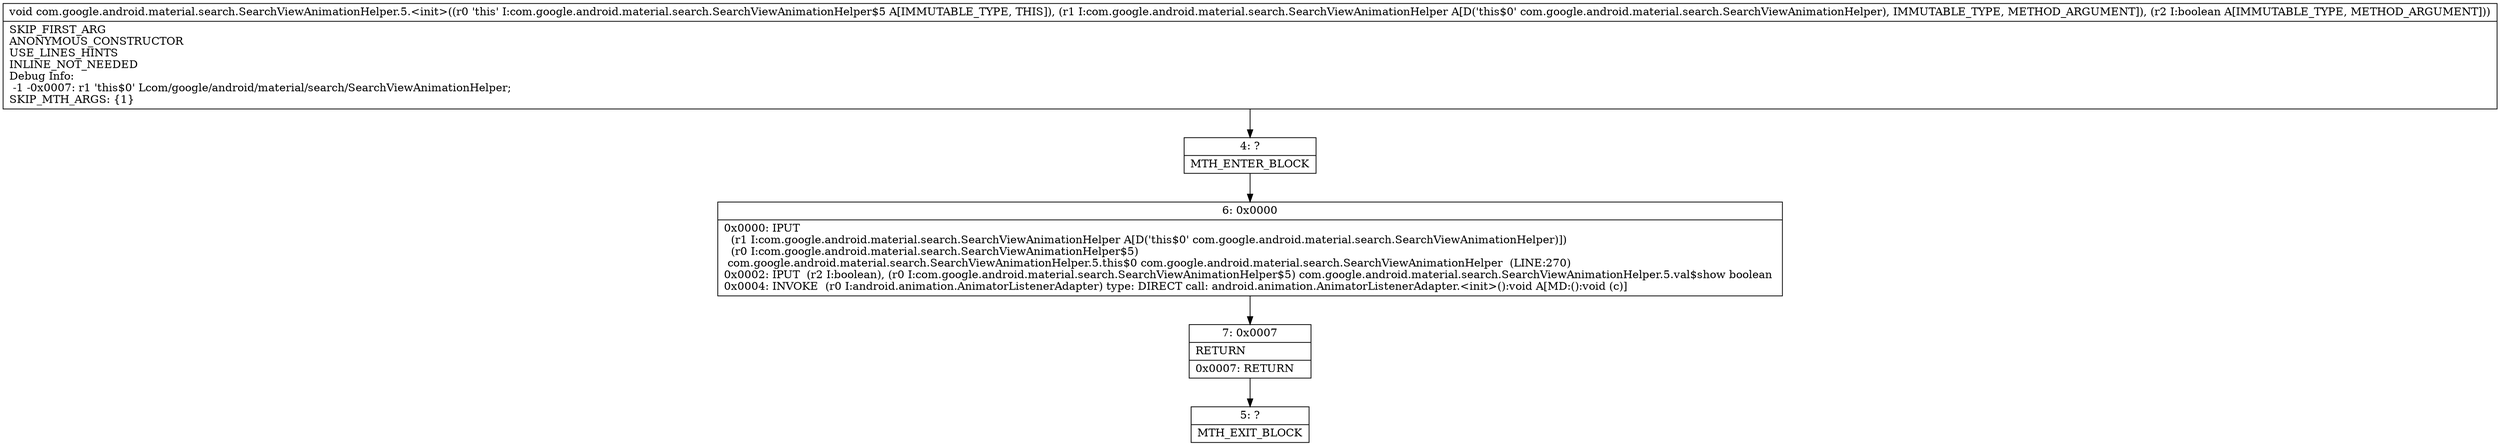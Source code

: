 digraph "CFG forcom.google.android.material.search.SearchViewAnimationHelper.5.\<init\>(Lcom\/google\/android\/material\/search\/SearchViewAnimationHelper;Z)V" {
Node_4 [shape=record,label="{4\:\ ?|MTH_ENTER_BLOCK\l}"];
Node_6 [shape=record,label="{6\:\ 0x0000|0x0000: IPUT  \l  (r1 I:com.google.android.material.search.SearchViewAnimationHelper A[D('this$0' com.google.android.material.search.SearchViewAnimationHelper)])\l  (r0 I:com.google.android.material.search.SearchViewAnimationHelper$5)\l com.google.android.material.search.SearchViewAnimationHelper.5.this$0 com.google.android.material.search.SearchViewAnimationHelper  (LINE:270)\l0x0002: IPUT  (r2 I:boolean), (r0 I:com.google.android.material.search.SearchViewAnimationHelper$5) com.google.android.material.search.SearchViewAnimationHelper.5.val$show boolean \l0x0004: INVOKE  (r0 I:android.animation.AnimatorListenerAdapter) type: DIRECT call: android.animation.AnimatorListenerAdapter.\<init\>():void A[MD:():void (c)]\l}"];
Node_7 [shape=record,label="{7\:\ 0x0007|RETURN\l|0x0007: RETURN   \l}"];
Node_5 [shape=record,label="{5\:\ ?|MTH_EXIT_BLOCK\l}"];
MethodNode[shape=record,label="{void com.google.android.material.search.SearchViewAnimationHelper.5.\<init\>((r0 'this' I:com.google.android.material.search.SearchViewAnimationHelper$5 A[IMMUTABLE_TYPE, THIS]), (r1 I:com.google.android.material.search.SearchViewAnimationHelper A[D('this$0' com.google.android.material.search.SearchViewAnimationHelper), IMMUTABLE_TYPE, METHOD_ARGUMENT]), (r2 I:boolean A[IMMUTABLE_TYPE, METHOD_ARGUMENT]))  | SKIP_FIRST_ARG\lANONYMOUS_CONSTRUCTOR\lUSE_LINES_HINTS\lINLINE_NOT_NEEDED\lDebug Info:\l  \-1 \-0x0007: r1 'this$0' Lcom\/google\/android\/material\/search\/SearchViewAnimationHelper;\lSKIP_MTH_ARGS: \{1\}\l}"];
MethodNode -> Node_4;Node_4 -> Node_6;
Node_6 -> Node_7;
Node_7 -> Node_5;
}

